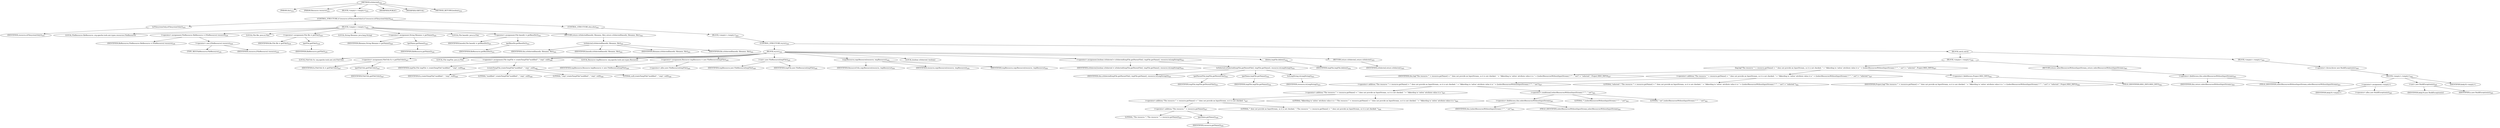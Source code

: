 digraph "isSelected" {  
"784" [label = <(METHOD,isSelected)<SUB>434</SUB>> ]
"31" [label = <(PARAM,this)<SUB>434</SUB>> ]
"785" [label = <(PARAM,Resource resource)<SUB>434</SUB>> ]
"786" [label = <(BLOCK,&lt;empty&gt;,&lt;empty&gt;)<SUB>434</SUB>> ]
"787" [label = <(CONTROL_STRUCTURE,if (resource.isFilesystemOnly()),if (resource.isFilesystemOnly()))<SUB>435</SUB>> ]
"788" [label = <(isFilesystemOnly,isFilesystemOnly())<SUB>435</SUB>> ]
"789" [label = <(IDENTIFIER,resource,isFilesystemOnly())<SUB>435</SUB>> ]
"790" [label = <(BLOCK,&lt;empty&gt;,&lt;empty&gt;)<SUB>435</SUB>> ]
"791" [label = <(LOCAL,FileResource fileResource: org.apache.tools.ant.types.resources.FileResource)> ]
"792" [label = <(&lt;operator&gt;.assignment,FileResource fileResource = (FileResource) resource)<SUB>438</SUB>> ]
"793" [label = <(IDENTIFIER,fileResource,FileResource fileResource = (FileResource) resource)<SUB>438</SUB>> ]
"794" [label = <(&lt;operator&gt;.cast,(FileResource) resource)<SUB>438</SUB>> ]
"795" [label = <(TYPE_REF,FileResource,FileResource)<SUB>438</SUB>> ]
"796" [label = <(IDENTIFIER,resource,(FileResource) resource)<SUB>438</SUB>> ]
"797" [label = <(LOCAL,File file: java.io.File)> ]
"798" [label = <(&lt;operator&gt;.assignment,File file = getFile())<SUB>439</SUB>> ]
"799" [label = <(IDENTIFIER,file,File file = getFile())<SUB>439</SUB>> ]
"800" [label = <(getFile,getFile())<SUB>439</SUB>> ]
"801" [label = <(IDENTIFIER,fileResource,getFile())<SUB>439</SUB>> ]
"802" [label = <(LOCAL,String filename: java.lang.String)> ]
"803" [label = <(&lt;operator&gt;.assignment,String filename = getName())<SUB>440</SUB>> ]
"804" [label = <(IDENTIFIER,filename,String filename = getName())<SUB>440</SUB>> ]
"805" [label = <(getName,getName())<SUB>440</SUB>> ]
"806" [label = <(IDENTIFIER,fileResource,getName())<SUB>440</SUB>> ]
"807" [label = <(LOCAL,File basedir: java.io.File)> ]
"808" [label = <(&lt;operator&gt;.assignment,File basedir = getBaseDir())<SUB>441</SUB>> ]
"809" [label = <(IDENTIFIER,basedir,File basedir = getBaseDir())<SUB>441</SUB>> ]
"810" [label = <(getBaseDir,getBaseDir())<SUB>441</SUB>> ]
"811" [label = <(IDENTIFIER,fileResource,getBaseDir())<SUB>441</SUB>> ]
"812" [label = <(RETURN,return isSelected(basedir, filename, file);,return isSelected(basedir, filename, file);)<SUB>442</SUB>> ]
"813" [label = <(isSelected,isSelected(basedir, filename, file))<SUB>442</SUB>> ]
"30" [label = <(IDENTIFIER,this,isSelected(basedir, filename, file))<SUB>442</SUB>> ]
"814" [label = <(IDENTIFIER,basedir,isSelected(basedir, filename, file))<SUB>442</SUB>> ]
"815" [label = <(IDENTIFIER,filename,isSelected(basedir, filename, file))<SUB>442</SUB>> ]
"816" [label = <(IDENTIFIER,file,isSelected(basedir, filename, file))<SUB>442</SUB>> ]
"817" [label = <(CONTROL_STRUCTURE,else,else)<SUB>443</SUB>> ]
"818" [label = <(BLOCK,&lt;empty&gt;,&lt;empty&gt;)<SUB>443</SUB>> ]
"819" [label = <(CONTROL_STRUCTURE,try,try)<SUB>444</SUB>> ]
"820" [label = <(BLOCK,try,try)<SUB>444</SUB>> ]
"821" [label = <(LOCAL,FileUtils fu: org.apache.tools.ant.util.FileUtils)> ]
"822" [label = <(&lt;operator&gt;.assignment,FileUtils fu = getFileUtils())<SUB>447</SUB>> ]
"823" [label = <(IDENTIFIER,fu,FileUtils fu = getFileUtils())<SUB>447</SUB>> ]
"824" [label = <(getFileUtils,getFileUtils())<SUB>447</SUB>> ]
"825" [label = <(IDENTIFIER,FileUtils,getFileUtils())<SUB>447</SUB>> ]
"826" [label = <(LOCAL,File tmpFile: java.io.File)> ]
"827" [label = <(&lt;operator&gt;.assignment,File tmpFile = createTempFile(&quot;modified-&quot;, &quot;.tmp&quot;, null))<SUB>448</SUB>> ]
"828" [label = <(IDENTIFIER,tmpFile,File tmpFile = createTempFile(&quot;modified-&quot;, &quot;.tmp&quot;, null))<SUB>448</SUB>> ]
"829" [label = <(createTempFile,createTempFile(&quot;modified-&quot;, &quot;.tmp&quot;, null))<SUB>448</SUB>> ]
"830" [label = <(IDENTIFIER,fu,createTempFile(&quot;modified-&quot;, &quot;.tmp&quot;, null))<SUB>448</SUB>> ]
"831" [label = <(LITERAL,&quot;modified-&quot;,createTempFile(&quot;modified-&quot;, &quot;.tmp&quot;, null))<SUB>448</SUB>> ]
"832" [label = <(LITERAL,&quot;.tmp&quot;,createTempFile(&quot;modified-&quot;, &quot;.tmp&quot;, null))<SUB>448</SUB>> ]
"833" [label = <(LITERAL,null,createTempFile(&quot;modified-&quot;, &quot;.tmp&quot;, null))<SUB>448</SUB>> ]
"33" [label = <(LOCAL,Resource tmpResource: org.apache.tools.ant.types.Resource)> ]
"834" [label = <(&lt;operator&gt;.assignment,Resource tmpResource = new FileResource(tmpFile))<SUB>449</SUB>> ]
"835" [label = <(IDENTIFIER,tmpResource,Resource tmpResource = new FileResource(tmpFile))<SUB>449</SUB>> ]
"836" [label = <(&lt;operator&gt;.alloc,new FileResource(tmpFile))<SUB>449</SUB>> ]
"837" [label = <(&lt;init&gt;,new FileResource(tmpFile))<SUB>449</SUB>> ]
"32" [label = <(IDENTIFIER,tmpResource,new FileResource(tmpFile))<SUB>449</SUB>> ]
"838" [label = <(IDENTIFIER,tmpFile,new FileResource(tmpFile))<SUB>449</SUB>> ]
"839" [label = <(copyResource,copyResource(resource, tmpResource))<SUB>450</SUB>> ]
"840" [label = <(IDENTIFIER,ResourceUtils,copyResource(resource, tmpResource))<SUB>450</SUB>> ]
"841" [label = <(IDENTIFIER,resource,copyResource(resource, tmpResource))<SUB>450</SUB>> ]
"842" [label = <(IDENTIFIER,tmpResource,copyResource(resource, tmpResource))<SUB>450</SUB>> ]
"843" [label = <(LOCAL,boolean isSelected: boolean)> ]
"844" [label = <(&lt;operator&gt;.assignment,boolean isSelected = isSelected(tmpFile.getParentFile(), tmpFile.getName(), resource.toLongString()))<SUB>451</SUB>> ]
"845" [label = <(IDENTIFIER,isSelected,boolean isSelected = isSelected(tmpFile.getParentFile(), tmpFile.getName(), resource.toLongString()))<SUB>451</SUB>> ]
"846" [label = <(isSelected,isSelected(tmpFile.getParentFile(), tmpFile.getName(), resource.toLongString()))<SUB>451</SUB>> ]
"34" [label = <(IDENTIFIER,this,isSelected(tmpFile.getParentFile(), tmpFile.getName(), resource.toLongString()))<SUB>451</SUB>> ]
"847" [label = <(getParentFile,tmpFile.getParentFile())<SUB>451</SUB>> ]
"848" [label = <(IDENTIFIER,tmpFile,tmpFile.getParentFile())<SUB>451</SUB>> ]
"849" [label = <(getName,tmpFile.getName())<SUB>452</SUB>> ]
"850" [label = <(IDENTIFIER,tmpFile,tmpFile.getName())<SUB>452</SUB>> ]
"851" [label = <(toLongString,toLongString())<SUB>453</SUB>> ]
"852" [label = <(IDENTIFIER,resource,toLongString())<SUB>453</SUB>> ]
"853" [label = <(delete,tmpFile.delete())<SUB>454</SUB>> ]
"854" [label = <(IDENTIFIER,tmpFile,tmpFile.delete())<SUB>454</SUB>> ]
"855" [label = <(RETURN,return isSelected;,return isSelected;)<SUB>455</SUB>> ]
"856" [label = <(IDENTIFIER,isSelected,return isSelected;)<SUB>455</SUB>> ]
"857" [label = <(BLOCK,catch,catch)> ]
"858" [label = <(BLOCK,&lt;empty&gt;,&lt;empty&gt;)<SUB>456</SUB>> ]
"859" [label = <(log,log(&quot;The resource '&quot; + resource.getName() + &quot;' does not provide an InputStream, so it is not checked. &quot; + &quot;Akkording to 'selres' attribute value it is &quot; + ((selectResourcesWithoutInputStream) ? &quot;&quot; : &quot; not&quot;) + &quot;selected.&quot;, Project.MSG_INFO))<SUB>457</SUB>> ]
"35" [label = <(IDENTIFIER,this,log(&quot;The resource '&quot; + resource.getName() + &quot;' does not provide an InputStream, so it is not checked. &quot; + &quot;Akkording to 'selres' attribute value it is &quot; + ((selectResourcesWithoutInputStream) ? &quot;&quot; : &quot; not&quot;) + &quot;selected.&quot;, Project.MSG_INFO))<SUB>457</SUB>> ]
"860" [label = <(&lt;operator&gt;.addition,&quot;The resource '&quot; + resource.getName() + &quot;' does not provide an InputStream, so it is not checked. &quot; + &quot;Akkording to 'selres' attribute value it is &quot; + ((selectResourcesWithoutInputStream) ? &quot;&quot; : &quot; not&quot;) + &quot;selected.&quot;)<SUB>457</SUB>> ]
"861" [label = <(&lt;operator&gt;.addition,&quot;The resource '&quot; + resource.getName() + &quot;' does not provide an InputStream, so it is not checked. &quot; + &quot;Akkording to 'selres' attribute value it is &quot; + ((selectResourcesWithoutInputStream) ? &quot;&quot; : &quot; not&quot;))<SUB>457</SUB>> ]
"862" [label = <(&lt;operator&gt;.addition,&quot;The resource '&quot; + resource.getName() + &quot;' does not provide an InputStream, so it is not checked. &quot; + &quot;Akkording to 'selres' attribute value it is &quot;)<SUB>457</SUB>> ]
"863" [label = <(&lt;operator&gt;.addition,&quot;The resource '&quot; + resource.getName() + &quot;' does not provide an InputStream, so it is not checked. &quot;)<SUB>457</SUB>> ]
"864" [label = <(&lt;operator&gt;.addition,&quot;The resource '&quot; + resource.getName())<SUB>457</SUB>> ]
"865" [label = <(LITERAL,&quot;The resource '&quot;,&quot;The resource '&quot; + resource.getName())<SUB>457</SUB>> ]
"866" [label = <(getName,getName())<SUB>458</SUB>> ]
"867" [label = <(IDENTIFIER,resource,getName())<SUB>458</SUB>> ]
"868" [label = <(LITERAL,&quot;' does not provide an InputStream, so it is not checked. &quot;,&quot;The resource '&quot; + resource.getName() + &quot;' does not provide an InputStream, so it is not checked. &quot;)<SUB>459</SUB>> ]
"869" [label = <(LITERAL,&quot;Akkording to 'selres' attribute value it is &quot;,&quot;The resource '&quot; + resource.getName() + &quot;' does not provide an InputStream, so it is not checked. &quot; + &quot;Akkording to 'selres' attribute value it is &quot;)<SUB>460</SUB>> ]
"870" [label = <(&lt;operator&gt;.conditional,(selectResourcesWithoutInputStream) ? &quot;&quot; : &quot; not&quot;)<SUB>461</SUB>> ]
"871" [label = <(&lt;operator&gt;.fieldAccess,this.selectResourcesWithoutInputStream)<SUB>461</SUB>> ]
"872" [label = <(IDENTIFIER,this,(selectResourcesWithoutInputStream) ? &quot;&quot; : &quot; not&quot;)<SUB>461</SUB>> ]
"873" [label = <(FIELD_IDENTIFIER,selectResourcesWithoutInputStream,selectResourcesWithoutInputStream)<SUB>461</SUB>> ]
"874" [label = <(LITERAL,&quot;&quot;,(selectResourcesWithoutInputStream) ? &quot;&quot; : &quot; not&quot;)<SUB>461</SUB>> ]
"875" [label = <(LITERAL,&quot; not&quot;,(selectResourcesWithoutInputStream) ? &quot;&quot; : &quot; not&quot;)<SUB>461</SUB>> ]
"876" [label = <(LITERAL,&quot;selected.&quot;,&quot;The resource '&quot; + resource.getName() + &quot;' does not provide an InputStream, so it is not checked. &quot; + &quot;Akkording to 'selres' attribute value it is &quot; + ((selectResourcesWithoutInputStream) ? &quot;&quot; : &quot; not&quot;) + &quot;selected.&quot;)<SUB>462</SUB>> ]
"877" [label = <(&lt;operator&gt;.fieldAccess,Project.MSG_INFO)<SUB>462</SUB>> ]
"878" [label = <(IDENTIFIER,Project,log(&quot;The resource '&quot; + resource.getName() + &quot;' does not provide an InputStream, so it is not checked. &quot; + &quot;Akkording to 'selres' attribute value it is &quot; + ((selectResourcesWithoutInputStream) ? &quot;&quot; : &quot; not&quot;) + &quot;selected.&quot;, Project.MSG_INFO))<SUB>462</SUB>> ]
"879" [label = <(FIELD_IDENTIFIER,MSG_INFO,MSG_INFO)<SUB>462</SUB>> ]
"880" [label = <(RETURN,return selectResourcesWithoutInputStream;,return selectResourcesWithoutInputStream;)<SUB>463</SUB>> ]
"881" [label = <(&lt;operator&gt;.fieldAccess,this.selectResourcesWithoutInputStream)<SUB>463</SUB>> ]
"882" [label = <(IDENTIFIER,this,return selectResourcesWithoutInputStream;)<SUB>463</SUB>> ]
"883" [label = <(FIELD_IDENTIFIER,selectResourcesWithoutInputStream,selectResourcesWithoutInputStream)<SUB>463</SUB>> ]
"884" [label = <(BLOCK,&lt;empty&gt;,&lt;empty&gt;)<SUB>464</SUB>> ]
"885" [label = <(&lt;operator&gt;.throw,throw new BuildException(e);)<SUB>465</SUB>> ]
"886" [label = <(BLOCK,&lt;empty&gt;,&lt;empty&gt;)<SUB>465</SUB>> ]
"887" [label = <(&lt;operator&gt;.assignment,&lt;empty&gt;)> ]
"888" [label = <(IDENTIFIER,$obj19,&lt;empty&gt;)> ]
"889" [label = <(&lt;operator&gt;.alloc,new BuildException(e))<SUB>465</SUB>> ]
"890" [label = <(&lt;init&gt;,new BuildException(e))<SUB>465</SUB>> ]
"891" [label = <(IDENTIFIER,$obj19,new BuildException(e))> ]
"892" [label = <(IDENTIFIER,e,new BuildException(e))<SUB>465</SUB>> ]
"893" [label = <(IDENTIFIER,$obj19,&lt;empty&gt;)> ]
"894" [label = <(MODIFIER,PUBLIC)> ]
"895" [label = <(MODIFIER,VIRTUAL)> ]
"896" [label = <(METHOD_RETURN,boolean)<SUB>434</SUB>> ]
  "784" -> "31" 
  "784" -> "785" 
  "784" -> "786" 
  "784" -> "894" 
  "784" -> "895" 
  "784" -> "896" 
  "786" -> "787" 
  "787" -> "788" 
  "787" -> "790" 
  "787" -> "817" 
  "788" -> "789" 
  "790" -> "791" 
  "790" -> "792" 
  "790" -> "797" 
  "790" -> "798" 
  "790" -> "802" 
  "790" -> "803" 
  "790" -> "807" 
  "790" -> "808" 
  "790" -> "812" 
  "792" -> "793" 
  "792" -> "794" 
  "794" -> "795" 
  "794" -> "796" 
  "798" -> "799" 
  "798" -> "800" 
  "800" -> "801" 
  "803" -> "804" 
  "803" -> "805" 
  "805" -> "806" 
  "808" -> "809" 
  "808" -> "810" 
  "810" -> "811" 
  "812" -> "813" 
  "813" -> "30" 
  "813" -> "814" 
  "813" -> "815" 
  "813" -> "816" 
  "817" -> "818" 
  "818" -> "819" 
  "819" -> "820" 
  "819" -> "857" 
  "820" -> "821" 
  "820" -> "822" 
  "820" -> "826" 
  "820" -> "827" 
  "820" -> "33" 
  "820" -> "834" 
  "820" -> "837" 
  "820" -> "839" 
  "820" -> "843" 
  "820" -> "844" 
  "820" -> "853" 
  "820" -> "855" 
  "822" -> "823" 
  "822" -> "824" 
  "824" -> "825" 
  "827" -> "828" 
  "827" -> "829" 
  "829" -> "830" 
  "829" -> "831" 
  "829" -> "832" 
  "829" -> "833" 
  "834" -> "835" 
  "834" -> "836" 
  "837" -> "32" 
  "837" -> "838" 
  "839" -> "840" 
  "839" -> "841" 
  "839" -> "842" 
  "844" -> "845" 
  "844" -> "846" 
  "846" -> "34" 
  "846" -> "847" 
  "846" -> "849" 
  "846" -> "851" 
  "847" -> "848" 
  "849" -> "850" 
  "851" -> "852" 
  "853" -> "854" 
  "855" -> "856" 
  "857" -> "858" 
  "857" -> "884" 
  "858" -> "859" 
  "858" -> "880" 
  "859" -> "35" 
  "859" -> "860" 
  "859" -> "877" 
  "860" -> "861" 
  "860" -> "876" 
  "861" -> "862" 
  "861" -> "870" 
  "862" -> "863" 
  "862" -> "869" 
  "863" -> "864" 
  "863" -> "868" 
  "864" -> "865" 
  "864" -> "866" 
  "866" -> "867" 
  "870" -> "871" 
  "870" -> "874" 
  "870" -> "875" 
  "871" -> "872" 
  "871" -> "873" 
  "877" -> "878" 
  "877" -> "879" 
  "880" -> "881" 
  "881" -> "882" 
  "881" -> "883" 
  "884" -> "885" 
  "885" -> "886" 
  "886" -> "887" 
  "886" -> "890" 
  "886" -> "893" 
  "887" -> "888" 
  "887" -> "889" 
  "890" -> "891" 
  "890" -> "892" 
}
